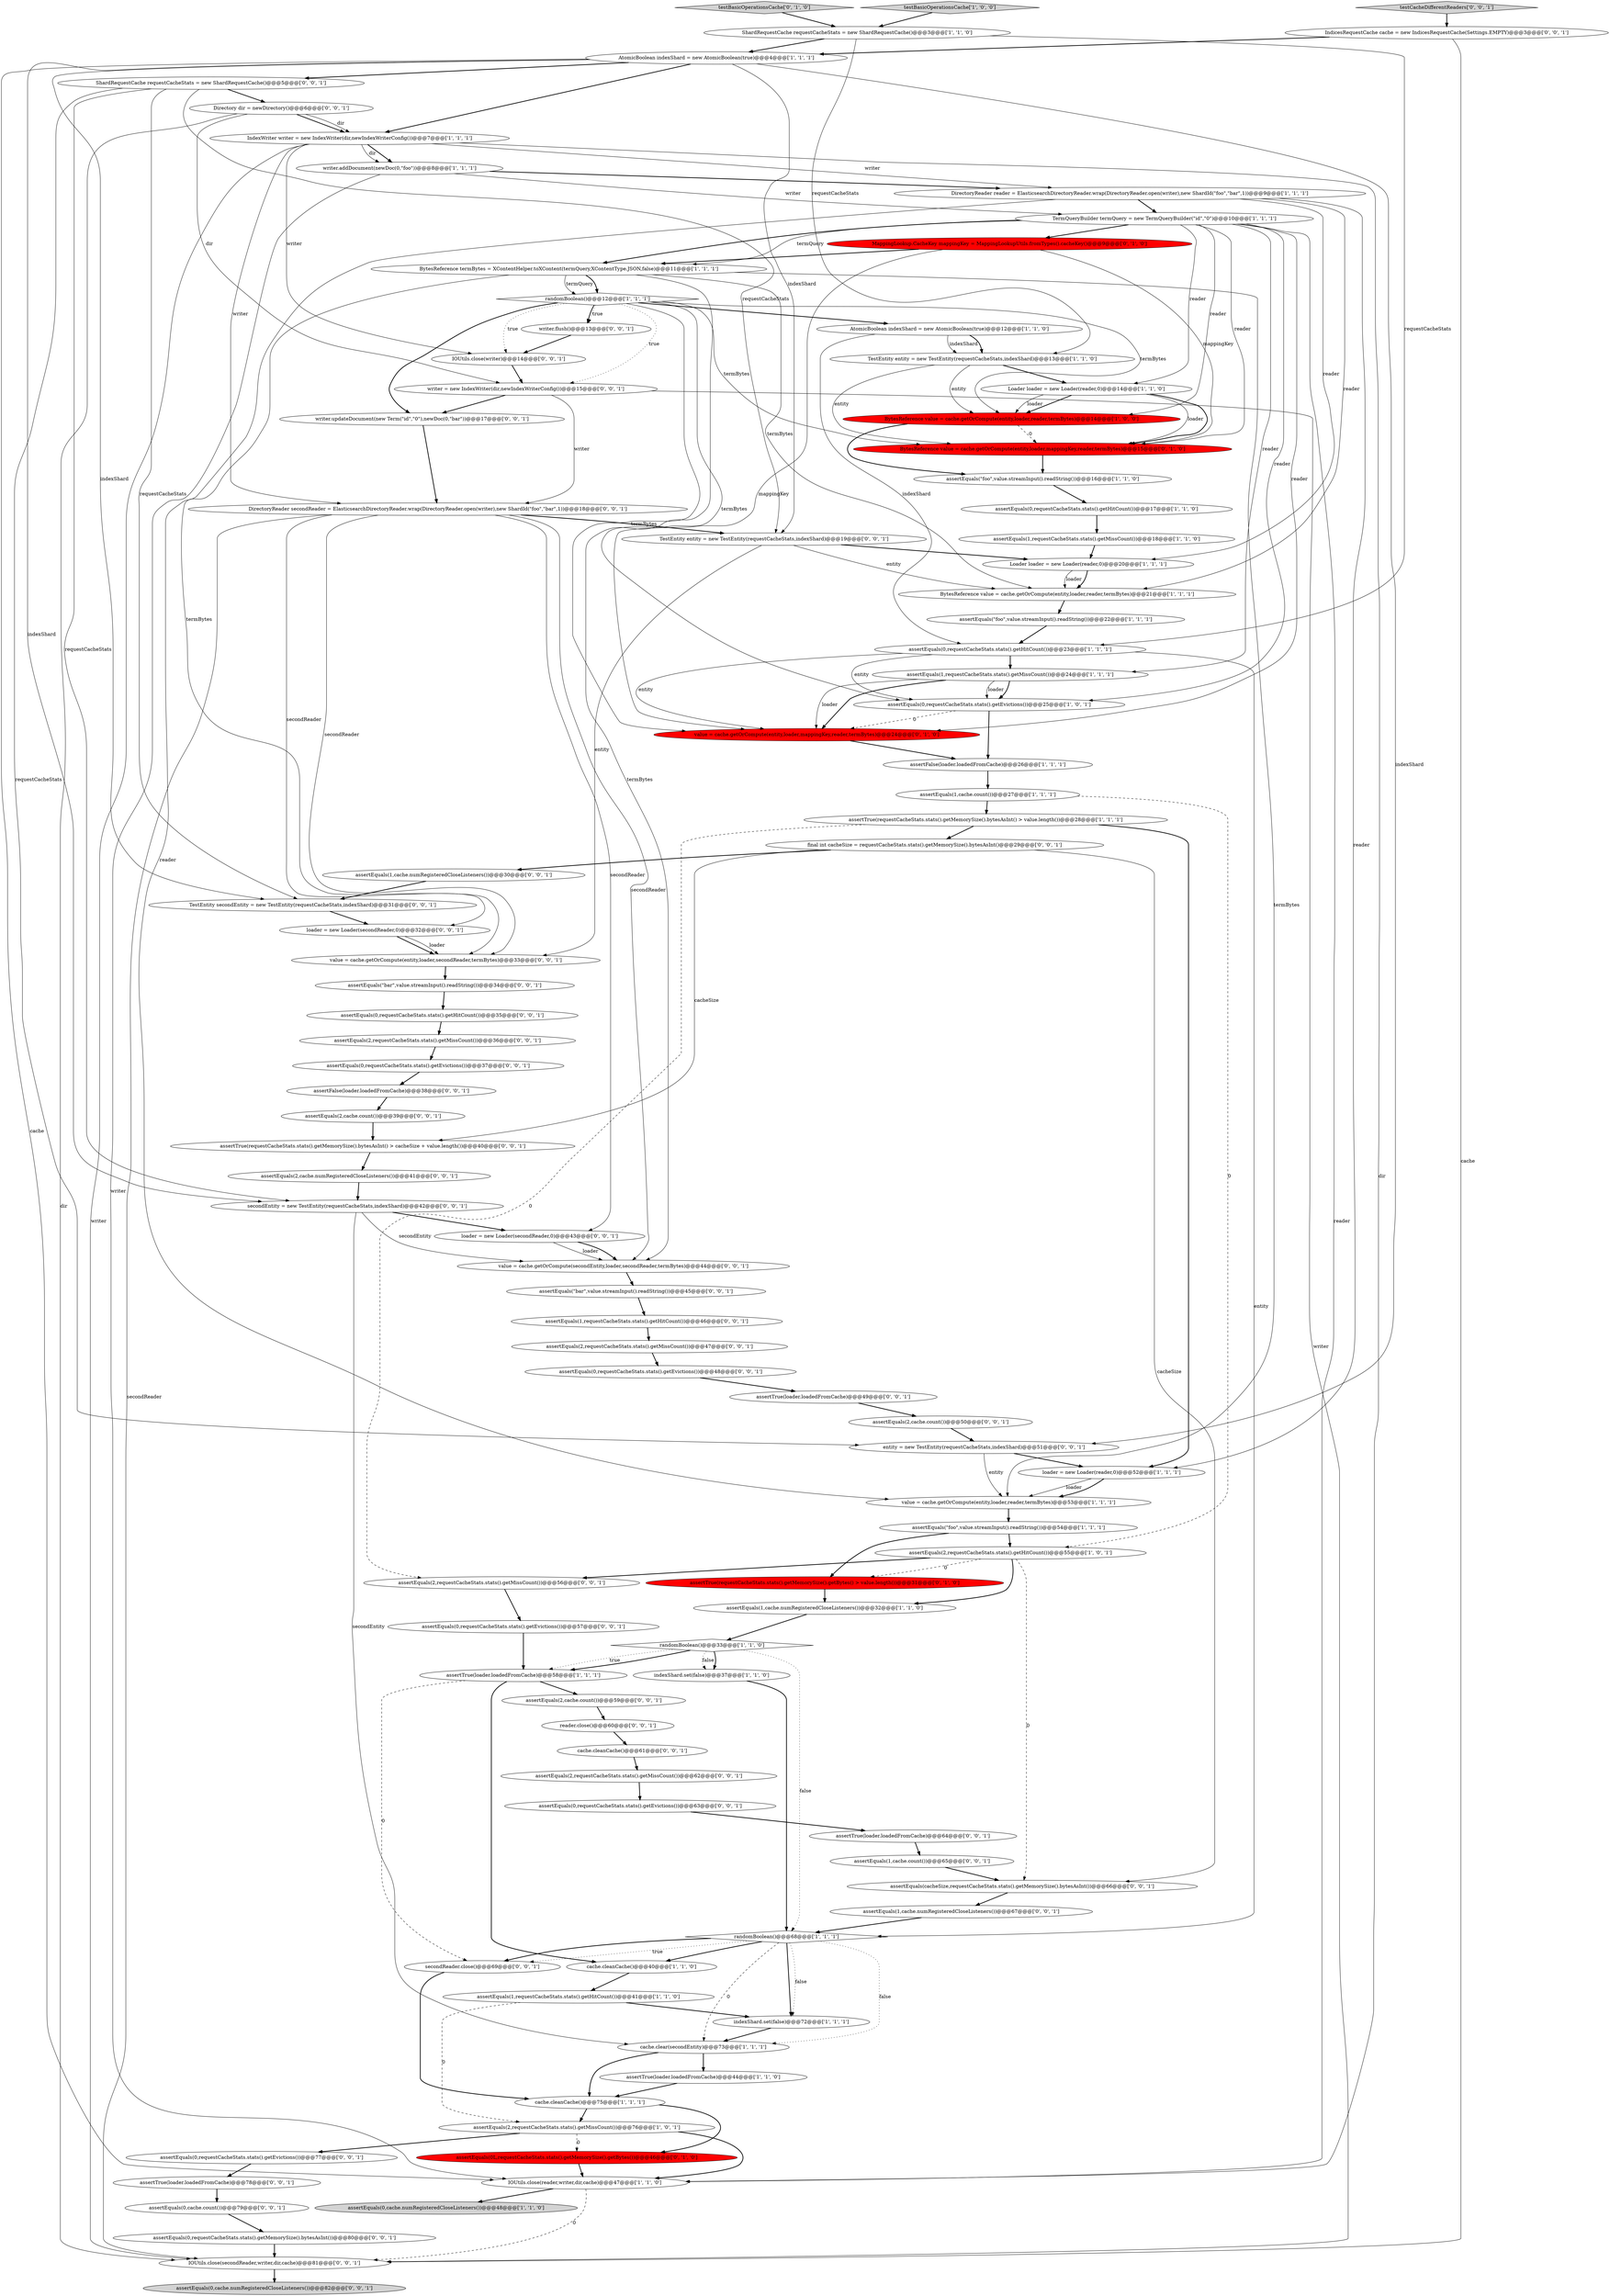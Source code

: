 digraph {
3 [style = filled, label = "randomBoolean()@@@33@@@['1', '1', '0']", fillcolor = white, shape = diamond image = "AAA0AAABBB1BBB"];
61 [style = filled, label = "secondEntity = new TestEntity(requestCacheStats,indexShard)@@@42@@@['0', '0', '1']", fillcolor = white, shape = ellipse image = "AAA0AAABBB3BBB"];
82 [style = filled, label = "value = cache.getOrCompute(secondEntity,loader,secondReader,termBytes)@@@44@@@['0', '0', '1']", fillcolor = white, shape = ellipse image = "AAA0AAABBB3BBB"];
12 [style = filled, label = "assertEquals(\"foo\",value.streamInput().readString())@@@54@@@['1', '1', '1']", fillcolor = white, shape = ellipse image = "AAA0AAABBB1BBB"];
4 [style = filled, label = "cache.cleanCache()@@@75@@@['1', '1', '1']", fillcolor = white, shape = ellipse image = "AAA0AAABBB1BBB"];
81 [style = filled, label = "assertEquals(2,cache.count())@@@59@@@['0', '0', '1']", fillcolor = white, shape = ellipse image = "AAA0AAABBB3BBB"];
70 [style = filled, label = "writer = new IndexWriter(dir,newIndexWriterConfig())@@@15@@@['0', '0', '1']", fillcolor = white, shape = ellipse image = "AAA0AAABBB3BBB"];
90 [style = filled, label = "loader = new Loader(secondReader,0)@@@32@@@['0', '0', '1']", fillcolor = white, shape = ellipse image = "AAA0AAABBB3BBB"];
8 [style = filled, label = "assertTrue(loader.loadedFromCache)@@@58@@@['1', '1', '1']", fillcolor = white, shape = ellipse image = "AAA0AAABBB1BBB"];
85 [style = filled, label = "assertEquals(1,cache.count())@@@65@@@['0', '0', '1']", fillcolor = white, shape = ellipse image = "AAA0AAABBB3BBB"];
10 [style = filled, label = "assertEquals(0,requestCacheStats.stats().getHitCount())@@@17@@@['1', '1', '0']", fillcolor = white, shape = ellipse image = "AAA0AAABBB1BBB"];
47 [style = filled, label = "BytesReference value = cache.getOrCompute(entity,loader,mappingKey,reader,termBytes)@@@15@@@['0', '1', '0']", fillcolor = red, shape = ellipse image = "AAA1AAABBB2BBB"];
66 [style = filled, label = "value = cache.getOrCompute(entity,loader,secondReader,termBytes)@@@33@@@['0', '0', '1']", fillcolor = white, shape = ellipse image = "AAA0AAABBB3BBB"];
34 [style = filled, label = "AtomicBoolean indexShard = new AtomicBoolean(true)@@@12@@@['1', '1', '0']", fillcolor = white, shape = ellipse image = "AAA0AAABBB1BBB"];
27 [style = filled, label = "assertFalse(loader.loadedFromCache)@@@26@@@['1', '1', '1']", fillcolor = white, shape = ellipse image = "AAA0AAABBB1BBB"];
44 [style = filled, label = "MappingLookup.CacheKey mappingKey = MappingLookupUtils.fromTypes().cacheKey()@@@9@@@['0', '1', '0']", fillcolor = red, shape = ellipse image = "AAA1AAABBB2BBB"];
68 [style = filled, label = "assertTrue(loader.loadedFromCache)@@@49@@@['0', '0', '1']", fillcolor = white, shape = ellipse image = "AAA0AAABBB3BBB"];
32 [style = filled, label = "value = cache.getOrCompute(entity,loader,reader,termBytes)@@@53@@@['1', '1', '1']", fillcolor = white, shape = ellipse image = "AAA0AAABBB1BBB"];
76 [style = filled, label = "writer.updateDocument(new Term(\"id\",\"0\"),newDoc(0,\"bar\"))@@@17@@@['0', '0', '1']", fillcolor = white, shape = ellipse image = "AAA0AAABBB3BBB"];
80 [style = filled, label = "assertEquals(2,requestCacheStats.stats().getMissCount())@@@62@@@['0', '0', '1']", fillcolor = white, shape = ellipse image = "AAA0AAABBB3BBB"];
40 [style = filled, label = "IndexWriter writer = new IndexWriter(dir,newIndexWriterConfig())@@@7@@@['1', '1', '1']", fillcolor = white, shape = ellipse image = "AAA0AAABBB1BBB"];
97 [style = filled, label = "entity = new TestEntity(requestCacheStats,indexShard)@@@51@@@['0', '0', '1']", fillcolor = white, shape = ellipse image = "AAA0AAABBB3BBB"];
11 [style = filled, label = "assertEquals(1,requestCacheStats.stats().getMissCount())@@@24@@@['1', '1', '1']", fillcolor = white, shape = ellipse image = "AAA0AAABBB1BBB"];
26 [style = filled, label = "assertEquals(0,requestCacheStats.stats().getEvictions())@@@25@@@['1', '0', '1']", fillcolor = white, shape = ellipse image = "AAA0AAABBB1BBB"];
33 [style = filled, label = "assertTrue(requestCacheStats.stats().getMemorySize().bytesAsInt() > value.length())@@@28@@@['1', '1', '1']", fillcolor = white, shape = ellipse image = "AAA0AAABBB1BBB"];
49 [style = filled, label = "assertTrue(loader.loadedFromCache)@@@64@@@['0', '0', '1']", fillcolor = white, shape = ellipse image = "AAA0AAABBB3BBB"];
56 [style = filled, label = "Directory dir = newDirectory()@@@6@@@['0', '0', '1']", fillcolor = white, shape = ellipse image = "AAA0AAABBB3BBB"];
36 [style = filled, label = "indexShard.set(false)@@@37@@@['1', '1', '0']", fillcolor = white, shape = ellipse image = "AAA0AAABBB1BBB"];
28 [style = filled, label = "BytesReference value = cache.getOrCompute(entity,loader,reader,termBytes)@@@14@@@['1', '0', '0']", fillcolor = red, shape = ellipse image = "AAA1AAABBB1BBB"];
9 [style = filled, label = "testBasicOperationsCache['1', '0', '0']", fillcolor = lightgray, shape = diamond image = "AAA0AAABBB1BBB"];
75 [style = filled, label = "assertTrue(loader.loadedFromCache)@@@78@@@['0', '0', '1']", fillcolor = white, shape = ellipse image = "AAA0AAABBB3BBB"];
74 [style = filled, label = "reader.close()@@@60@@@['0', '0', '1']", fillcolor = white, shape = ellipse image = "AAA0AAABBB3BBB"];
22 [style = filled, label = "ShardRequestCache requestCacheStats = new ShardRequestCache()@@@3@@@['1', '1', '0']", fillcolor = white, shape = ellipse image = "AAA0AAABBB1BBB"];
24 [style = filled, label = "assertEquals(0,requestCacheStats.stats().getHitCount())@@@23@@@['1', '1', '1']", fillcolor = white, shape = ellipse image = "AAA0AAABBB1BBB"];
52 [style = filled, label = "assertEquals(2,cache.count())@@@39@@@['0', '0', '1']", fillcolor = white, shape = ellipse image = "AAA0AAABBB3BBB"];
79 [style = filled, label = "assertEquals(0,requestCacheStats.stats().getEvictions())@@@37@@@['0', '0', '1']", fillcolor = white, shape = ellipse image = "AAA0AAABBB3BBB"];
72 [style = filled, label = "assertEquals(0,requestCacheStats.stats().getMemorySize().bytesAsInt())@@@80@@@['0', '0', '1']", fillcolor = white, shape = ellipse image = "AAA0AAABBB3BBB"];
98 [style = filled, label = "assertFalse(loader.loadedFromCache)@@@38@@@['0', '0', '1']", fillcolor = white, shape = ellipse image = "AAA0AAABBB3BBB"];
41 [style = filled, label = "assertEquals(1,cache.count())@@@27@@@['1', '1', '1']", fillcolor = white, shape = ellipse image = "AAA0AAABBB1BBB"];
95 [style = filled, label = "assertEquals(1,requestCacheStats.stats().getHitCount())@@@46@@@['0', '0', '1']", fillcolor = white, shape = ellipse image = "AAA0AAABBB3BBB"];
89 [style = filled, label = "testCacheDifferentReaders['0', '0', '1']", fillcolor = lightgray, shape = diamond image = "AAA0AAABBB3BBB"];
57 [style = filled, label = "final int cacheSize = requestCacheStats.stats().getMemorySize().bytesAsInt()@@@29@@@['0', '0', '1']", fillcolor = white, shape = ellipse image = "AAA0AAABBB3BBB"];
87 [style = filled, label = "assertTrue(requestCacheStats.stats().getMemorySize().bytesAsInt() > cacheSize + value.length())@@@40@@@['0', '0', '1']", fillcolor = white, shape = ellipse image = "AAA0AAABBB3BBB"];
5 [style = filled, label = "TestEntity entity = new TestEntity(requestCacheStats,indexShard)@@@13@@@['1', '1', '0']", fillcolor = white, shape = ellipse image = "AAA0AAABBB1BBB"];
69 [style = filled, label = "ShardRequestCache requestCacheStats = new ShardRequestCache()@@@5@@@['0', '0', '1']", fillcolor = white, shape = ellipse image = "AAA0AAABBB3BBB"];
31 [style = filled, label = "Loader loader = new Loader(reader,0)@@@20@@@['1', '1', '1']", fillcolor = white, shape = ellipse image = "AAA0AAABBB1BBB"];
88 [style = filled, label = "assertEquals(0,requestCacheStats.stats().getEvictions())@@@48@@@['0', '0', '1']", fillcolor = white, shape = ellipse image = "AAA0AAABBB3BBB"];
45 [style = filled, label = "assertEquals(0L,requestCacheStats.stats().getMemorySize().getBytes())@@@46@@@['0', '1', '0']", fillcolor = red, shape = ellipse image = "AAA1AAABBB2BBB"];
99 [style = filled, label = "assertEquals(0,cache.numRegisteredCloseListeners())@@@82@@@['0', '0', '1']", fillcolor = lightgray, shape = ellipse image = "AAA0AAABBB3BBB"];
94 [style = filled, label = "loader = new Loader(secondReader,0)@@@43@@@['0', '0', '1']", fillcolor = white, shape = ellipse image = "AAA0AAABBB3BBB"];
20 [style = filled, label = "assertTrue(loader.loadedFromCache)@@@44@@@['1', '1', '0']", fillcolor = white, shape = ellipse image = "AAA0AAABBB1BBB"];
71 [style = filled, label = "assertEquals(2,cache.numRegisteredCloseListeners())@@@41@@@['0', '0', '1']", fillcolor = white, shape = ellipse image = "AAA0AAABBB3BBB"];
83 [style = filled, label = "assertEquals(2,cache.count())@@@50@@@['0', '0', '1']", fillcolor = white, shape = ellipse image = "AAA0AAABBB3BBB"];
38 [style = filled, label = "indexShard.set(false)@@@72@@@['1', '1', '1']", fillcolor = white, shape = ellipse image = "AAA0AAABBB1BBB"];
54 [style = filled, label = "assertEquals(0,requestCacheStats.stats().getEvictions())@@@57@@@['0', '0', '1']", fillcolor = white, shape = ellipse image = "AAA0AAABBB3BBB"];
39 [style = filled, label = "TermQueryBuilder termQuery = new TermQueryBuilder(\"id\",\"0\")@@@10@@@['1', '1', '1']", fillcolor = white, shape = ellipse image = "AAA0AAABBB1BBB"];
60 [style = filled, label = "assertEquals(0,requestCacheStats.stats().getEvictions())@@@77@@@['0', '0', '1']", fillcolor = white, shape = ellipse image = "AAA0AAABBB3BBB"];
35 [style = filled, label = "randomBoolean()@@@12@@@['1', '1', '1']", fillcolor = white, shape = diamond image = "AAA0AAABBB1BBB"];
64 [style = filled, label = "IndicesRequestCache cache = new IndicesRequestCache(Settings.EMPTY)@@@3@@@['0', '0', '1']", fillcolor = white, shape = ellipse image = "AAA0AAABBB3BBB"];
84 [style = filled, label = "writer.flush()@@@13@@@['0', '0', '1']", fillcolor = white, shape = ellipse image = "AAA0AAABBB3BBB"];
42 [style = filled, label = "assertEquals(1,requestCacheStats.stats().getMissCount())@@@18@@@['1', '1', '0']", fillcolor = white, shape = ellipse image = "AAA0AAABBB1BBB"];
93 [style = filled, label = "assertEquals(cacheSize,requestCacheStats.stats().getMemorySize().bytesAsInt())@@@66@@@['0', '0', '1']", fillcolor = white, shape = ellipse image = "AAA0AAABBB3BBB"];
18 [style = filled, label = "assertEquals(0,cache.numRegisteredCloseListeners())@@@48@@@['1', '1', '0']", fillcolor = lightgray, shape = ellipse image = "AAA0AAABBB1BBB"];
21 [style = filled, label = "assertEquals(2,requestCacheStats.stats().getMissCount())@@@76@@@['1', '0', '1']", fillcolor = white, shape = ellipse image = "AAA0AAABBB1BBB"];
58 [style = filled, label = "IOUtils.close(writer)@@@14@@@['0', '0', '1']", fillcolor = white, shape = ellipse image = "AAA0AAABBB3BBB"];
14 [style = filled, label = "cache.cleanCache()@@@40@@@['1', '1', '0']", fillcolor = white, shape = ellipse image = "AAA0AAABBB1BBB"];
29 [style = filled, label = "assertEquals(\"foo\",value.streamInput().readString())@@@22@@@['1', '1', '1']", fillcolor = white, shape = ellipse image = "AAA0AAABBB1BBB"];
19 [style = filled, label = "AtomicBoolean indexShard = new AtomicBoolean(true)@@@4@@@['1', '1', '1']", fillcolor = white, shape = ellipse image = "AAA0AAABBB1BBB"];
43 [style = filled, label = "value = cache.getOrCompute(entity,loader,mappingKey,reader,termBytes)@@@24@@@['0', '1', '0']", fillcolor = red, shape = ellipse image = "AAA1AAABBB2BBB"];
67 [style = filled, label = "assertEquals(\"bar\",value.streamInput().readString())@@@45@@@['0', '0', '1']", fillcolor = white, shape = ellipse image = "AAA0AAABBB3BBB"];
15 [style = filled, label = "DirectoryReader reader = ElasticsearchDirectoryReader.wrap(DirectoryReader.open(writer),new ShardId(\"foo\",\"bar\",1))@@@9@@@['1', '1', '1']", fillcolor = white, shape = ellipse image = "AAA0AAABBB1BBB"];
23 [style = filled, label = "IOUtils.close(reader,writer,dir,cache)@@@47@@@['1', '1', '0']", fillcolor = white, shape = ellipse image = "AAA0AAABBB1BBB"];
46 [style = filled, label = "testBasicOperationsCache['0', '1', '0']", fillcolor = lightgray, shape = diamond image = "AAA0AAABBB2BBB"];
17 [style = filled, label = "loader = new Loader(reader,0)@@@52@@@['1', '1', '1']", fillcolor = white, shape = ellipse image = "AAA0AAABBB1BBB"];
2 [style = filled, label = "assertEquals(\"foo\",value.streamInput().readString())@@@16@@@['1', '1', '0']", fillcolor = white, shape = ellipse image = "AAA0AAABBB1BBB"];
30 [style = filled, label = "assertEquals(1,cache.numRegisteredCloseListeners())@@@32@@@['1', '1', '0']", fillcolor = white, shape = ellipse image = "AAA0AAABBB1BBB"];
77 [style = filled, label = "assertEquals(2,requestCacheStats.stats().getMissCount())@@@36@@@['0', '0', '1']", fillcolor = white, shape = ellipse image = "AAA0AAABBB3BBB"];
73 [style = filled, label = "cache.cleanCache()@@@61@@@['0', '0', '1']", fillcolor = white, shape = ellipse image = "AAA0AAABBB3BBB"];
59 [style = filled, label = "DirectoryReader secondReader = ElasticsearchDirectoryReader.wrap(DirectoryReader.open(writer),new ShardId(\"foo\",\"bar\",1))@@@18@@@['0', '0', '1']", fillcolor = white, shape = ellipse image = "AAA0AAABBB3BBB"];
25 [style = filled, label = "writer.addDocument(newDoc(0,\"foo\"))@@@8@@@['1', '1', '1']", fillcolor = white, shape = ellipse image = "AAA0AAABBB1BBB"];
91 [style = filled, label = "assertEquals(2,requestCacheStats.stats().getMissCount())@@@56@@@['0', '0', '1']", fillcolor = white, shape = ellipse image = "AAA0AAABBB3BBB"];
96 [style = filled, label = "assertEquals(1,cache.numRegisteredCloseListeners())@@@67@@@['0', '0', '1']", fillcolor = white, shape = ellipse image = "AAA0AAABBB3BBB"];
16 [style = filled, label = "cache.clear(secondEntity)@@@73@@@['1', '1', '1']", fillcolor = white, shape = ellipse image = "AAA0AAABBB1BBB"];
6 [style = filled, label = "randomBoolean()@@@68@@@['1', '1', '1']", fillcolor = white, shape = diamond image = "AAA0AAABBB1BBB"];
48 [style = filled, label = "assertTrue(requestCacheStats.stats().getMemorySize().getBytes() > value.length())@@@31@@@['0', '1', '0']", fillcolor = red, shape = ellipse image = "AAA1AAABBB2BBB"];
50 [style = filled, label = "TestEntity secondEntity = new TestEntity(requestCacheStats,indexShard)@@@31@@@['0', '0', '1']", fillcolor = white, shape = ellipse image = "AAA0AAABBB3BBB"];
65 [style = filled, label = "assertEquals(2,requestCacheStats.stats().getMissCount())@@@47@@@['0', '0', '1']", fillcolor = white, shape = ellipse image = "AAA0AAABBB3BBB"];
53 [style = filled, label = "assertEquals(\"bar\",value.streamInput().readString())@@@34@@@['0', '0', '1']", fillcolor = white, shape = ellipse image = "AAA0AAABBB3BBB"];
51 [style = filled, label = "assertEquals(0,requestCacheStats.stats().getHitCount())@@@35@@@['0', '0', '1']", fillcolor = white, shape = ellipse image = "AAA0AAABBB3BBB"];
0 [style = filled, label = "BytesReference termBytes = XContentHelper.toXContent(termQuery,XContentType.JSON,false)@@@11@@@['1', '1', '1']", fillcolor = white, shape = ellipse image = "AAA0AAABBB1BBB"];
63 [style = filled, label = "secondReader.close()@@@69@@@['0', '0', '1']", fillcolor = white, shape = ellipse image = "AAA0AAABBB3BBB"];
7 [style = filled, label = "assertEquals(2,requestCacheStats.stats().getHitCount())@@@55@@@['1', '0', '1']", fillcolor = white, shape = ellipse image = "AAA0AAABBB1BBB"];
78 [style = filled, label = "IOUtils.close(secondReader,writer,dir,cache)@@@81@@@['0', '0', '1']", fillcolor = white, shape = ellipse image = "AAA0AAABBB3BBB"];
37 [style = filled, label = "Loader loader = new Loader(reader,0)@@@14@@@['1', '1', '0']", fillcolor = white, shape = ellipse image = "AAA0AAABBB1BBB"];
92 [style = filled, label = "assertEquals(0,cache.count())@@@79@@@['0', '0', '1']", fillcolor = white, shape = ellipse image = "AAA0AAABBB3BBB"];
86 [style = filled, label = "TestEntity entity = new TestEntity(requestCacheStats,indexShard)@@@19@@@['0', '0', '1']", fillcolor = white, shape = ellipse image = "AAA0AAABBB3BBB"];
55 [style = filled, label = "assertEquals(1,cache.numRegisteredCloseListeners())@@@30@@@['0', '0', '1']", fillcolor = white, shape = ellipse image = "AAA0AAABBB3BBB"];
13 [style = filled, label = "assertEquals(1,requestCacheStats.stats().getHitCount())@@@41@@@['1', '1', '0']", fillcolor = white, shape = ellipse image = "AAA0AAABBB1BBB"];
1 [style = filled, label = "BytesReference value = cache.getOrCompute(entity,loader,reader,termBytes)@@@21@@@['1', '1', '1']", fillcolor = white, shape = ellipse image = "AAA0AAABBB1BBB"];
62 [style = filled, label = "assertEquals(0,requestCacheStats.stats().getEvictions())@@@63@@@['0', '0', '1']", fillcolor = white, shape = ellipse image = "AAA0AAABBB3BBB"];
15->31 [style = solid, label="reader"];
15->1 [style = solid, label="reader"];
91->54 [style = bold, label=""];
37->28 [style = bold, label=""];
19->97 [style = solid, label="indexShard"];
0->1 [style = solid, label="termBytes"];
7->30 [style = bold, label=""];
32->12 [style = bold, label=""];
19->86 [style = solid, label="indexShard"];
39->0 [style = solid, label="termQuery"];
35->26 [style = solid, label="termBytes"];
40->25 [style = bold, label=""];
95->65 [style = bold, label=""];
31->1 [style = bold, label=""];
25->23 [style = solid, label="writer"];
17->32 [style = solid, label="loader"];
26->43 [style = dashed, label="0"];
12->7 [style = bold, label=""];
59->94 [style = solid, label="secondReader"];
22->24 [style = solid, label="requestCacheStats"];
19->23 [style = solid, label="cache"];
90->66 [style = bold, label=""];
34->5 [style = solid, label="indexShard"];
23->78 [style = dashed, label="0"];
3->36 [style = bold, label=""];
82->67 [style = bold, label=""];
73->80 [style = bold, label=""];
34->24 [style = solid, label="indexShard"];
24->26 [style = solid, label="entity"];
40->15 [style = solid, label="writer"];
40->58 [style = solid, label="writer"];
13->21 [style = dashed, label="0"];
83->97 [style = bold, label=""];
24->11 [style = bold, label=""];
8->81 [style = bold, label=""];
15->17 [style = solid, label="reader"];
90->66 [style = solid, label="loader"];
61->16 [style = solid, label="secondEntity"];
62->49 [style = bold, label=""];
25->15 [style = bold, label=""];
19->69 [style = bold, label=""];
39->37 [style = solid, label="reader"];
98->52 [style = bold, label=""];
64->78 [style = solid, label="cache"];
22->5 [style = solid, label="requestCacheStats"];
5->37 [style = bold, label=""];
24->43 [style = solid, label="entity"];
0->66 [style = solid, label="termBytes"];
11->43 [style = solid, label="loader"];
94->82 [style = solid, label="loader"];
41->7 [style = dashed, label="0"];
36->6 [style = bold, label=""];
37->47 [style = solid, label="loader"];
3->36 [style = dotted, label="false"];
93->96 [style = bold, label=""];
35->28 [style = solid, label="termBytes"];
67->95 [style = bold, label=""];
6->16 [style = dotted, label="false"];
39->47 [style = solid, label="reader"];
57->55 [style = bold, label=""];
59->90 [style = solid, label="secondReader"];
28->47 [style = dashed, label="0"];
4->21 [style = bold, label=""];
7->48 [style = dashed, label="0"];
59->82 [style = solid, label="secondReader"];
76->59 [style = bold, label=""];
68->83 [style = bold, label=""];
42->31 [style = bold, label=""];
11->43 [style = bold, label=""];
12->48 [style = bold, label=""];
44->43 [style = solid, label="mappingKey"];
58->70 [style = bold, label=""];
69->86 [style = solid, label="requestCacheStats"];
59->86 [style = bold, label=""];
21->45 [style = dashed, label="0"];
71->61 [style = bold, label=""];
4->45 [style = bold, label=""];
7->91 [style = bold, label=""];
26->27 [style = bold, label=""];
6->38 [style = bold, label=""];
70->78 [style = solid, label="writer"];
6->16 [style = dashed, label="0"];
61->94 [style = bold, label=""];
85->93 [style = bold, label=""];
35->84 [style = dotted, label="true"];
57->87 [style = solid, label="cacheSize"];
49->85 [style = bold, label=""];
43->27 [style = bold, label=""];
47->2 [style = bold, label=""];
84->58 [style = bold, label=""];
39->23 [style = solid, label="reader"];
56->70 [style = solid, label="dir"];
87->71 [style = bold, label=""];
0->32 [style = solid, label="termBytes"];
70->59 [style = solid, label="writer"];
31->1 [style = solid, label="loader"];
59->66 [style = solid, label="secondReader"];
21->60 [style = bold, label=""];
40->78 [style = solid, label="writer"];
35->34 [style = bold, label=""];
16->20 [style = bold, label=""];
56->40 [style = bold, label=""];
88->68 [style = bold, label=""];
11->26 [style = bold, label=""];
37->47 [style = bold, label=""];
21->23 [style = bold, label=""];
39->28 [style = solid, label="reader"];
9->22 [style = bold, label=""];
5->28 [style = solid, label="entity"];
35->70 [style = dotted, label="true"];
45->23 [style = bold, label=""];
22->19 [style = bold, label=""];
64->19 [style = bold, label=""];
97->17 [style = bold, label=""];
69->61 [style = solid, label="requestCacheStats"];
51->77 [style = bold, label=""];
38->16 [style = bold, label=""];
0->35 [style = solid, label="termQuery"];
80->62 [style = bold, label=""];
8->14 [style = bold, label=""];
40->59 [style = solid, label="writer"];
25->39 [style = solid, label="writer"];
97->32 [style = solid, label="entity"];
70->76 [style = bold, label=""];
33->57 [style = bold, label=""];
79->98 [style = bold, label=""];
15->32 [style = solid, label="reader"];
2->10 [style = bold, label=""];
11->26 [style = solid, label="loader"];
78->99 [style = bold, label=""];
35->58 [style = dotted, label="true"];
69->56 [style = bold, label=""];
89->64 [style = bold, label=""];
54->8 [style = bold, label=""];
69->50 [style = solid, label="requestCacheStats"];
44->47 [style = solid, label="mappingKey"];
35->76 [style = bold, label=""];
8->63 [style = dashed, label="0"];
37->28 [style = solid, label="loader"];
30->3 [style = bold, label=""];
40->23 [style = solid, label="dir"];
3->8 [style = bold, label=""];
81->74 [style = bold, label=""];
59->78 [style = solid, label="secondReader"];
55->50 [style = bold, label=""];
0->82 [style = solid, label="termBytes"];
41->33 [style = bold, label=""];
14->13 [style = bold, label=""];
6->63 [style = bold, label=""];
19->40 [style = bold, label=""];
1->29 [style = bold, label=""];
48->30 [style = bold, label=""];
16->4 [style = bold, label=""];
6->63 [style = dotted, label="true"];
86->66 [style = solid, label="entity"];
33->91 [style = dashed, label="0"];
5->47 [style = solid, label="entity"];
23->18 [style = bold, label=""];
56->40 [style = solid, label="dir"];
33->17 [style = bold, label=""];
46->22 [style = bold, label=""];
40->25 [style = solid, label="dir"];
63->4 [style = bold, label=""];
24->6 [style = solid, label="entity"];
35->47 [style = solid, label="termBytes"];
35->43 [style = solid, label="termBytes"];
39->44 [style = bold, label=""];
53->51 [style = bold, label=""];
65->88 [style = bold, label=""];
66->53 [style = bold, label=""];
34->5 [style = bold, label=""];
35->84 [style = bold, label=""];
74->73 [style = bold, label=""];
94->82 [style = bold, label=""];
7->93 [style = dashed, label="0"];
86->31 [style = bold, label=""];
56->78 [style = solid, label="dir"];
19->61 [style = solid, label="indexShard"];
52->87 [style = bold, label=""];
39->43 [style = solid, label="reader"];
17->32 [style = bold, label=""];
20->4 [style = bold, label=""];
77->79 [style = bold, label=""];
72->78 [style = bold, label=""];
6->14 [style = bold, label=""];
3->6 [style = dotted, label="false"];
28->2 [style = bold, label=""];
39->26 [style = solid, label="reader"];
39->0 [style = bold, label=""];
19->50 [style = solid, label="indexShard"];
10->42 [style = bold, label=""];
69->97 [style = solid, label="requestCacheStats"];
57->93 [style = solid, label="cacheSize"];
96->6 [style = bold, label=""];
15->39 [style = bold, label=""];
92->72 [style = bold, label=""];
27->41 [style = bold, label=""];
50->90 [style = bold, label=""];
0->35 [style = bold, label=""];
6->38 [style = dotted, label="false"];
13->38 [style = bold, label=""];
60->75 [style = bold, label=""];
29->24 [style = bold, label=""];
75->92 [style = bold, label=""];
86->1 [style = solid, label="entity"];
3->8 [style = dotted, label="true"];
61->82 [style = solid, label="secondEntity"];
39->11 [style = solid, label="reader"];
44->0 [style = bold, label=""];
}
